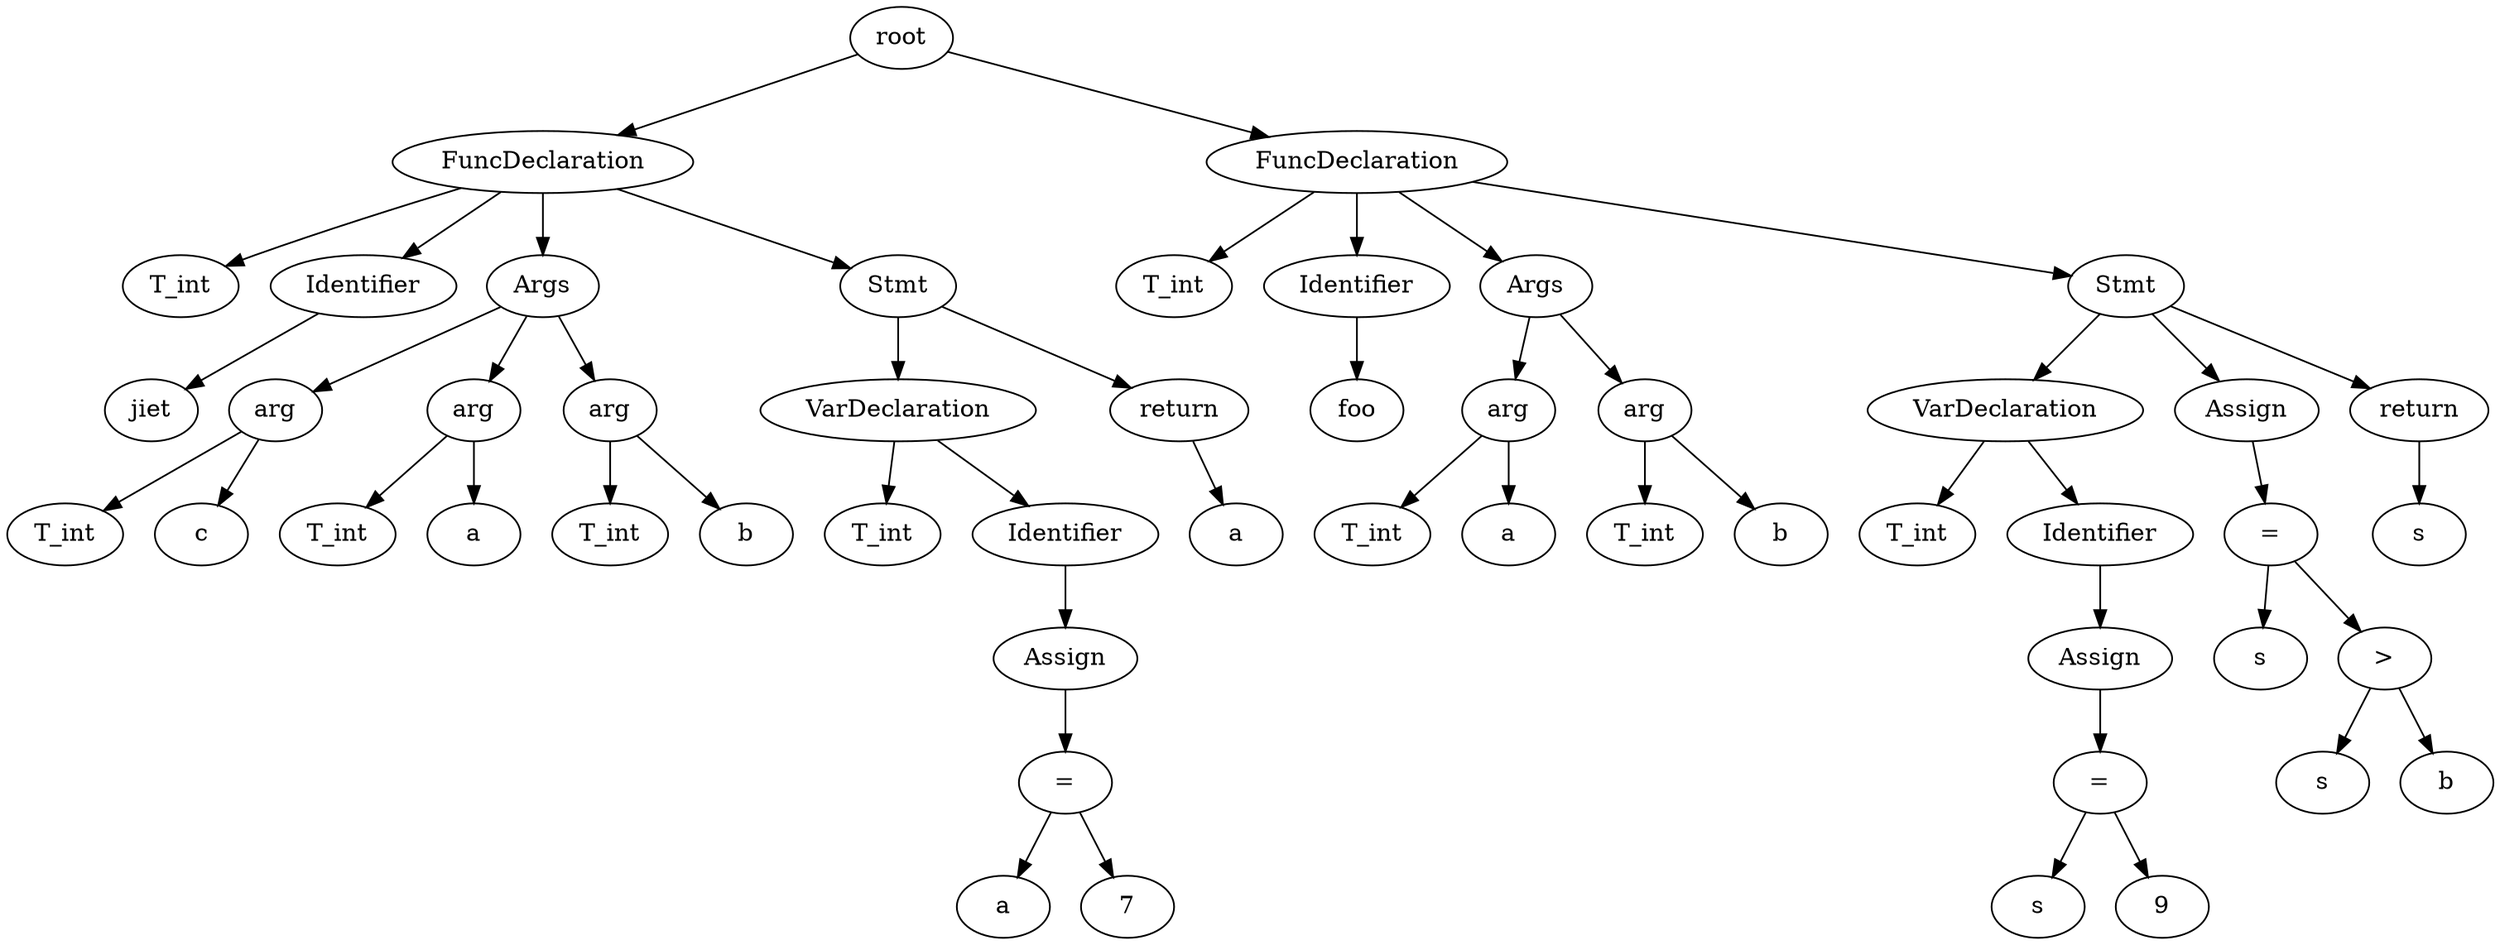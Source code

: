 // root
digraph {
	None [label=root]
	0 [label=FuncDeclaration]
	None -> 0
	1 [label=T_int]
	0 -> 1
	2 [label=Identifier]
	0 -> 2
	3 [label=jiet]
	2 -> 3
	4 [label=Args]
	0 -> 4
	5 [label=arg]
	4 -> 5
	6 [label=T_int]
	5 -> 6
	7 [label=c]
	5 -> 7
	8 [label=arg]
	4 -> 8
	9 [label=T_int]
	8 -> 9
	10 [label=a]
	8 -> 10
	11 [label=arg]
	4 -> 11
	12 [label=T_int]
	11 -> 12
	13 [label=b]
	11 -> 13
	14 [label=Stmt]
	0 -> 14
	15 [label=VarDeclaration]
	14 -> 15
	16 [label=T_int]
	15 -> 16
	17 [label=Identifier]
	15 -> 17
	18 [label=Assign]
	17 -> 18
	20 [label="="]
	18 -> 20
	19 [label=a]
	20 -> 19
	21 [label=7]
	20 -> 21
	22 [label=return]
	14 -> 22
	23 [label=a]
	22 -> 23
	24 [label=FuncDeclaration]
	None -> 24
	25 [label=T_int]
	24 -> 25
	26 [label=Identifier]
	24 -> 26
	27 [label=foo]
	26 -> 27
	28 [label=Args]
	24 -> 28
	29 [label=arg]
	28 -> 29
	30 [label=T_int]
	29 -> 30
	31 [label=a]
	29 -> 31
	32 [label=arg]
	28 -> 32
	33 [label=T_int]
	32 -> 33
	34 [label=b]
	32 -> 34
	35 [label=Stmt]
	24 -> 35
	36 [label=VarDeclaration]
	35 -> 36
	37 [label=T_int]
	36 -> 37
	38 [label=Identifier]
	36 -> 38
	39 [label=Assign]
	38 -> 39
	41 [label="="]
	39 -> 41
	40 [label=s]
	41 -> 40
	42 [label=9]
	41 -> 42
	43 [label=Assign]
	35 -> 43
	45 [label="="]
	43 -> 45
	44 [label=s]
	45 -> 44
	47 [label=">"]
	45 -> 47
	46 [label=s]
	47 -> 46
	48 [label=b]
	47 -> 48
	49 [label=return]
	35 -> 49
	50 [label=s]
	49 -> 50
}
